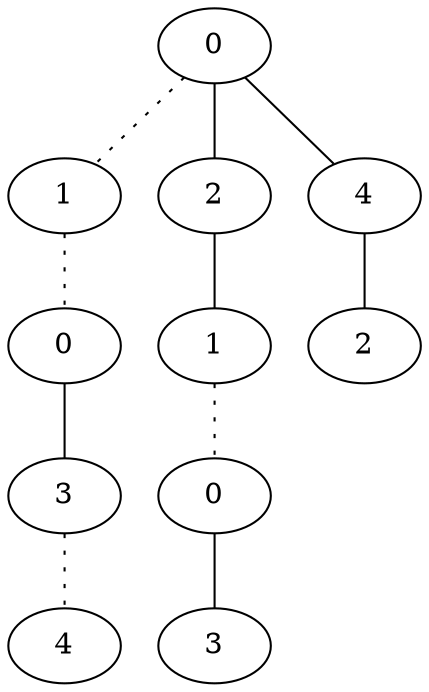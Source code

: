 graph {
a0[label=0];
a1[label=1];
a2[label=0];
a3[label=3];
a4[label=4];
a5[label=2];
a6[label=1];
a7[label=0];
a8[label=3];
a9[label=4];
a10[label=2];
a0 -- a1 [style=dotted];
a0 -- a5;
a0 -- a9;
a1 -- a2 [style=dotted];
a2 -- a3;
a3 -- a4 [style=dotted];
a5 -- a6;
a6 -- a7 [style=dotted];
a7 -- a8;
a9 -- a10;
}
